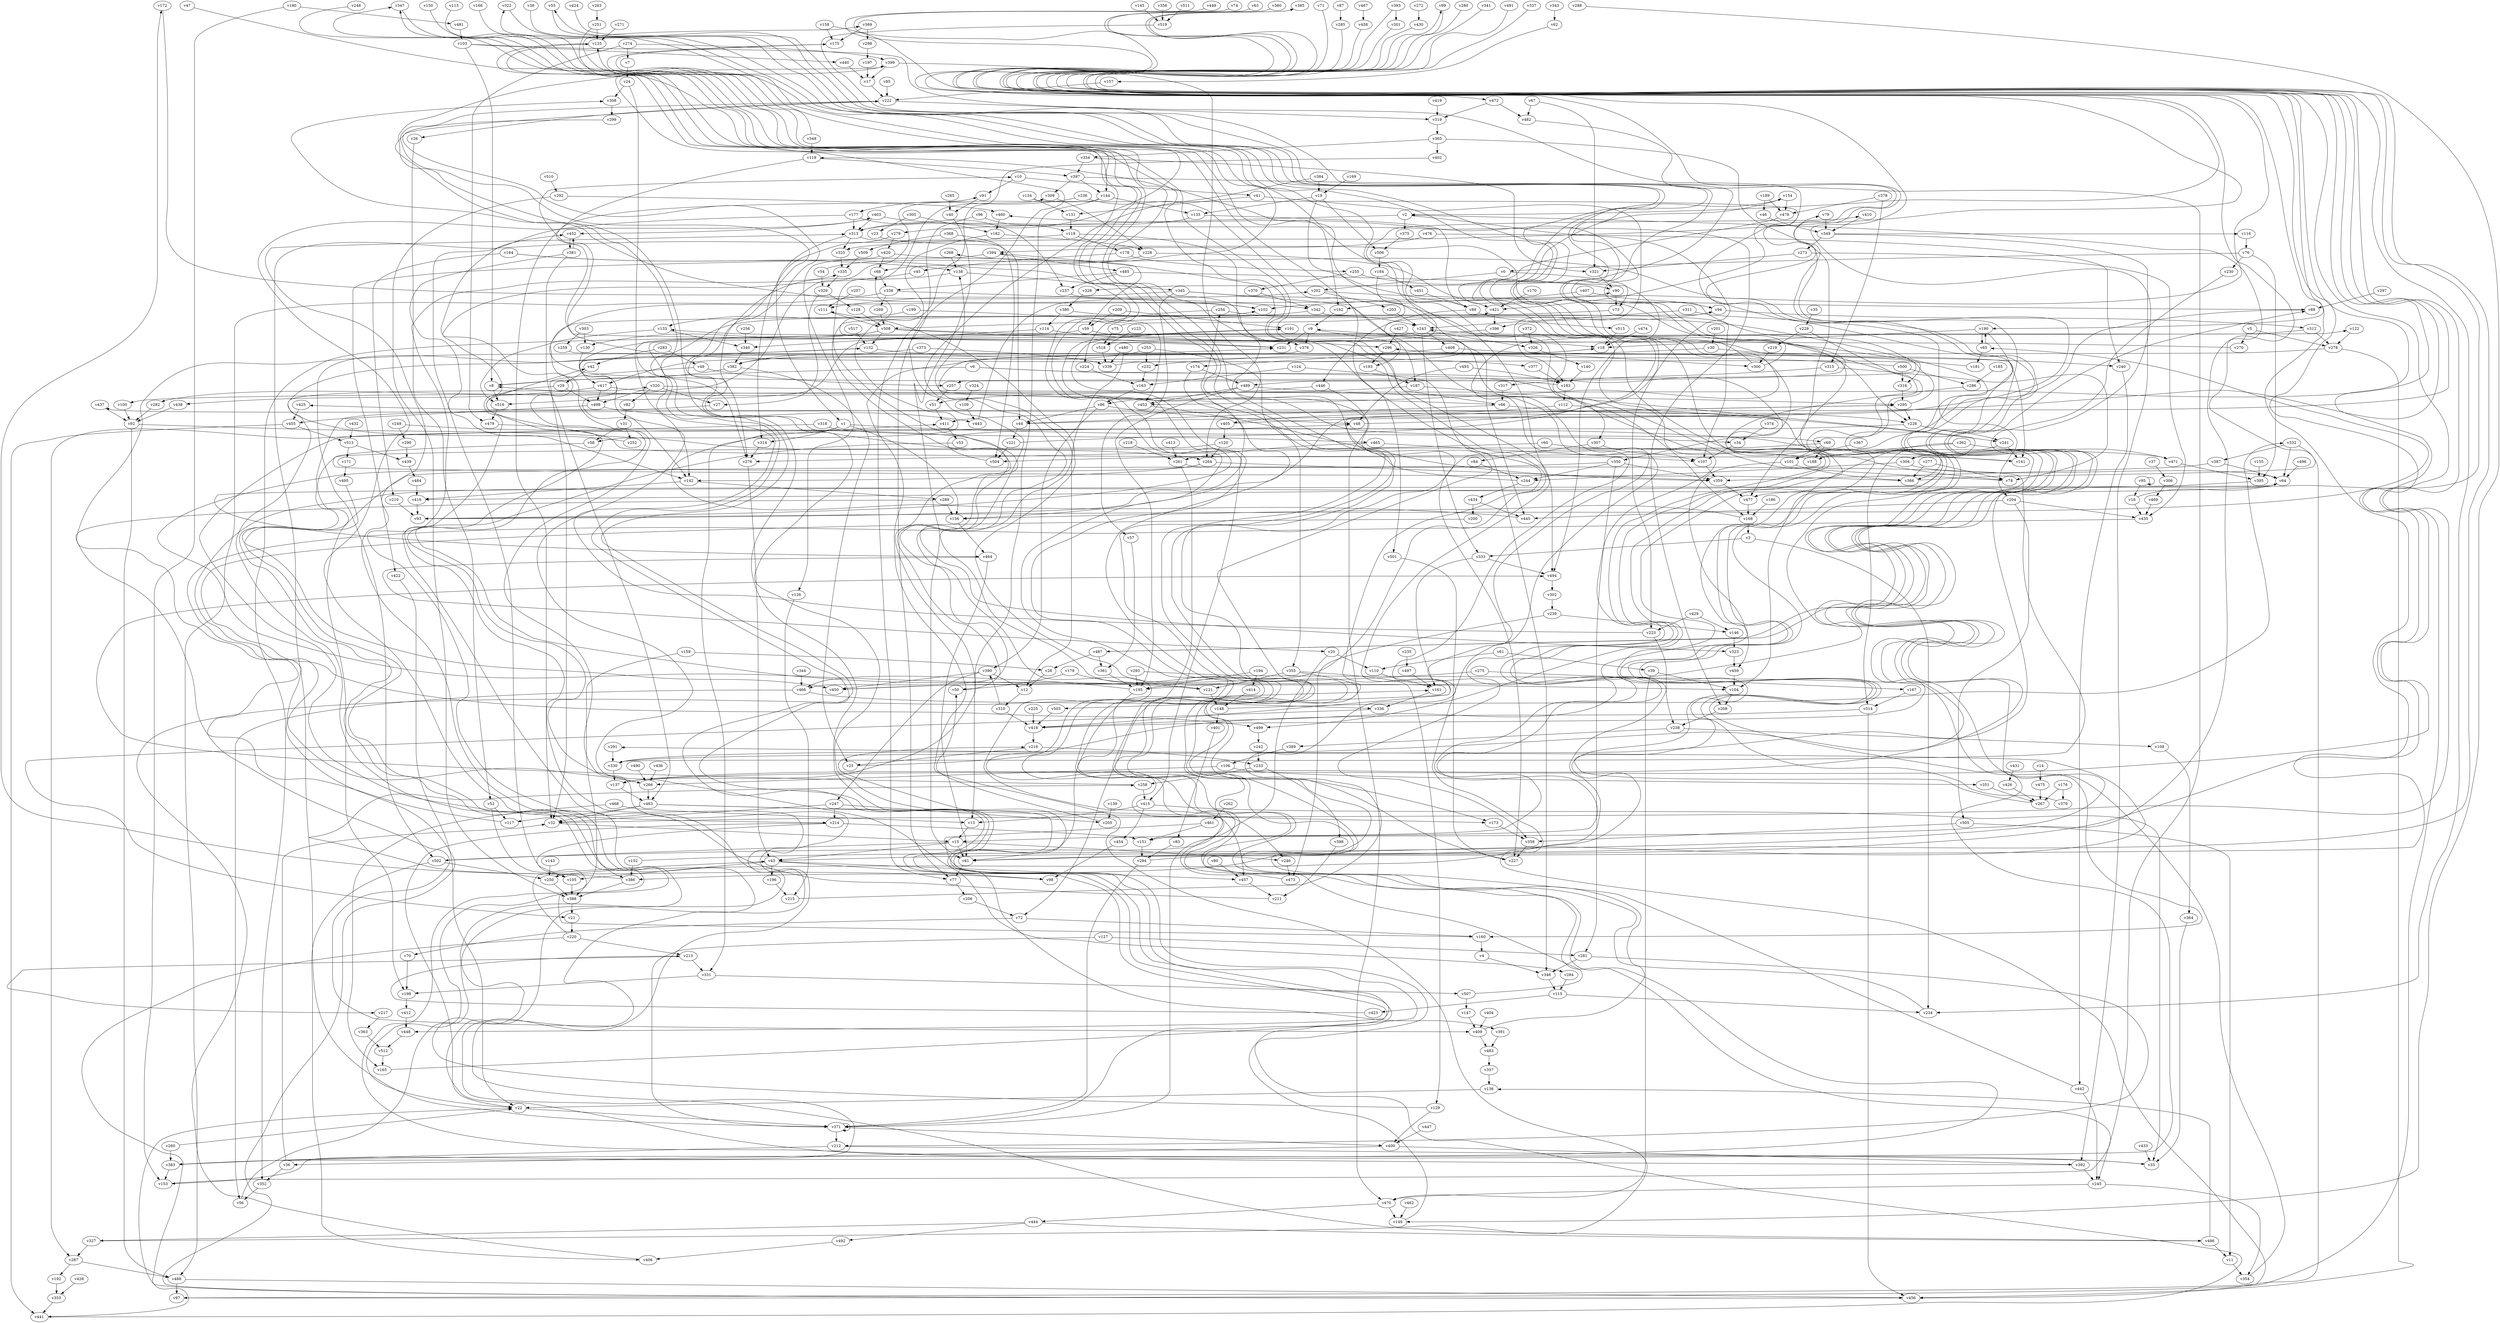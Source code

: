 // Benchmark game 775 - 520 vertices
// time_bound: 21
// targets: v388
digraph G {
    v0 [name="v0", player=0];
    v1 [name="v1", player=0];
    v2 [name="v2", player=0];
    v3 [name="v3", player=1];
    v4 [name="v4", player=1];
    v5 [name="v5", player=1];
    v6 [name="v6", player=1];
    v7 [name="v7", player=1];
    v8 [name="v8", player=0];
    v9 [name="v9", player=1];
    v10 [name="v10", player=1];
    v11 [name="v11", player=0];
    v12 [name="v12", player=0];
    v13 [name="v13", player=0];
    v14 [name="v14", player=0];
    v15 [name="v15", player=1];
    v16 [name="v16", player=1];
    v17 [name="v17", player=0];
    v18 [name="v18", player=1];
    v19 [name="v19", player=0];
    v20 [name="v20", player=0];
    v21 [name="v21", player=1];
    v22 [name="v22", player=0];
    v23 [name="v23", player=1];
    v24 [name="v24", player=1];
    v25 [name="v25", player=0];
    v26 [name="v26", player=1];
    v27 [name="v27", player=0];
    v28 [name="v28", player=0];
    v29 [name="v29", player=1];
    v30 [name="v30", player=1];
    v31 [name="v31", player=1];
    v32 [name="v32", player=1];
    v33 [name="v33", player=1];
    v34 [name="v34", player=1];
    v35 [name="v35", player=0];
    v36 [name="v36", player=1];
    v37 [name="v37", player=0];
    v38 [name="v38", player=0];
    v39 [name="v39", player=1];
    v40 [name="v40", player=1];
    v41 [name="v41", player=0];
    v42 [name="v42", player=1];
    v43 [name="v43", player=0];
    v44 [name="v44", player=0];
    v45 [name="v45", player=1];
    v46 [name="v46", player=1];
    v47 [name="v47", player=0];
    v48 [name="v48", player=1];
    v49 [name="v49", player=1];
    v50 [name="v50", player=1];
    v51 [name="v51", player=0];
    v52 [name="v52", player=0];
    v53 [name="v53", player=0];
    v54 [name="v54", player=0];
    v55 [name="v55", player=1];
    v56 [name="v56", player=1];
    v57 [name="v57", player=1];
    v58 [name="v58", player=0];
    v59 [name="v59", player=1];
    v60 [name="v60", player=0];
    v61 [name="v61", player=0];
    v62 [name="v62", player=1];
    v63 [name="v63", player=0];
    v64 [name="v64", player=0];
    v65 [name="v65", player=0];
    v66 [name="v66", player=0];
    v67 [name="v67", player=1];
    v68 [name="v68", player=1];
    v69 [name="v69", player=1];
    v70 [name="v70", player=0];
    v71 [name="v71", player=0];
    v72 [name="v72", player=1];
    v73 [name="v73", player=1];
    v74 [name="v74", player=1];
    v75 [name="v75", player=0];
    v76 [name="v76", player=0];
    v77 [name="v77", player=0];
    v78 [name="v78", player=1];
    v79 [name="v79", player=0];
    v80 [name="v80", player=0];
    v81 [name="v81", player=0];
    v82 [name="v82", player=1];
    v83 [name="v83", player=1];
    v84 [name="v84", player=1];
    v85 [name="v85", player=1];
    v86 [name="v86", player=1];
    v87 [name="v87", player=1];
    v88 [name="v88", player=1];
    v89 [name="v89", player=1];
    v90 [name="v90", player=0];
    v91 [name="v91", player=1];
    v92 [name="v92", player=0];
    v93 [name="v93", player=0];
    v94 [name="v94", player=1];
    v95 [name="v95", player=1];
    v96 [name="v96", player=1];
    v97 [name="v97", player=0];
    v98 [name="v98", player=0];
    v99 [name="v99", player=0];
    v100 [name="v100", player=0];
    v101 [name="v101", player=1];
    v102 [name="v102", player=1];
    v103 [name="v103", player=1];
    v104 [name="v104", player=0];
    v105 [name="v105", player=0];
    v106 [name="v106", player=0];
    v107 [name="v107", player=1];
    v108 [name="v108", player=0];
    v109 [name="v109", player=0];
    v110 [name="v110", player=1];
    v111 [name="v111", player=0];
    v112 [name="v112", player=0];
    v113 [name="v113", player=1];
    v114 [name="v114", player=0];
    v115 [name="v115", player=1];
    v116 [name="v116", player=0];
    v117 [name="v117", player=1];
    v118 [name="v118", player=1];
    v119 [name="v119", player=1];
    v120 [name="v120", player=0];
    v121 [name="v121", player=1];
    v122 [name="v122", player=0];
    v123 [name="v123", player=0];
    v124 [name="v124", player=0];
    v125 [name="v125", player=0];
    v126 [name="v126", player=0];
    v127 [name="v127", player=0];
    v128 [name="v128", player=0];
    v129 [name="v129", player=0];
    v130 [name="v130", player=0];
    v131 [name="v131", player=0];
    v132 [name="v132", player=0];
    v133 [name="v133", player=1];
    v134 [name="v134", player=1];
    v135 [name="v135", player=0];
    v136 [name="v136", player=0];
    v137 [name="v137", player=1];
    v138 [name="v138", player=1];
    v139 [name="v139", player=0];
    v140 [name="v140", player=1];
    v141 [name="v141", player=0];
    v142 [name="v142", player=1];
    v143 [name="v143", player=0];
    v144 [name="v144", player=1];
    v145 [name="v145", player=1];
    v146 [name="v146", player=0];
    v147 [name="v147", player=0];
    v148 [name="v148", player=0];
    v149 [name="v149", player=1];
    v150 [name="v150", player=1];
    v151 [name="v151", player=0];
    v152 [name="v152", player=0];
    v153 [name="v153", player=0];
    v154 [name="v154", player=1];
    v155 [name="v155", player=1];
    v156 [name="v156", player=1];
    v157 [name="v157", player=0];
    v158 [name="v158", player=1];
    v159 [name="v159", player=0];
    v160 [name="v160", player=0];
    v161 [name="v161", player=0];
    v162 [name="v162", player=0];
    v163 [name="v163", player=0];
    v164 [name="v164", player=0];
    v165 [name="v165", player=0];
    v166 [name="v166", player=0];
    v167 [name="v167", player=1];
    v168 [name="v168", player=1];
    v169 [name="v169", player=1];
    v170 [name="v170", player=0];
    v171 [name="v171", player=0];
    v172 [name="v172", player=0];
    v173 [name="v173", player=1];
    v174 [name="v174", player=1];
    v175 [name="v175", player=0];
    v176 [name="v176", player=0];
    v177 [name="v177", player=0];
    v178 [name="v178", player=0];
    v179 [name="v179", player=0];
    v180 [name="v180", player=0];
    v181 [name="v181", player=1];
    v182 [name="v182", player=0];
    v183 [name="v183", player=1];
    v184 [name="v184", player=1];
    v185 [name="v185", player=1];
    v186 [name="v186", player=0];
    v187 [name="v187", player=0];
    v188 [name="v188", player=0];
    v189 [name="v189", player=0];
    v190 [name="v190", player=0];
    v191 [name="v191", player=0];
    v192 [name="v192", player=0];
    v193 [name="v193", player=1];
    v194 [name="v194", player=1];
    v195 [name="v195", player=0];
    v196 [name="v196", player=0];
    v197 [name="v197", player=1];
    v198 [name="v198", player=0];
    v199 [name="v199", player=0];
    v200 [name="v200", player=0];
    v201 [name="v201", player=1];
    v202 [name="v202", player=1];
    v203 [name="v203", player=0];
    v204 [name="v204", player=1];
    v205 [name="v205", player=1];
    v206 [name="v206", player=0];
    v207 [name="v207", player=0];
    v208 [name="v208", player=1];
    v209 [name="v209", player=0];
    v210 [name="v210", player=0];
    v211 [name="v211", player=0];
    v212 [name="v212", player=0];
    v213 [name="v213", player=1];
    v214 [name="v214", player=0];
    v215 [name="v215", player=0];
    v216 [name="v216", player=0];
    v217 [name="v217", player=1];
    v218 [name="v218", player=0];
    v219 [name="v219", player=0];
    v220 [name="v220", player=1];
    v221 [name="v221", player=1];
    v222 [name="v222", player=1];
    v223 [name="v223", player=1];
    v224 [name="v224", player=0];
    v225 [name="v225", player=0];
    v226 [name="v226", player=0];
    v227 [name="v227", player=1];
    v228 [name="v228", player=1];
    v229 [name="v229", player=0];
    v230 [name="v230", player=1];
    v231 [name="v231", player=0];
    v232 [name="v232", player=1];
    v233 [name="v233", player=1];
    v234 [name="v234", player=0];
    v235 [name="v235", player=0];
    v236 [name="v236", player=1];
    v237 [name="v237", player=1];
    v238 [name="v238", player=0];
    v239 [name="v239", player=1];
    v240 [name="v240", player=1];
    v241 [name="v241", player=0];
    v242 [name="v242", player=0];
    v243 [name="v243", player=1];
    v244 [name="v244", player=0];
    v245 [name="v245", player=0];
    v246 [name="v246", player=1];
    v247 [name="v247", player=1];
    v248 [name="v248", player=0];
    v249 [name="v249", player=0];
    v250 [name="v250", player=0];
    v251 [name="v251", player=0];
    v252 [name="v252", player=0];
    v253 [name="v253", player=0];
    v254 [name="v254", player=1];
    v255 [name="v255", player=1];
    v256 [name="v256", player=1];
    v257 [name="v257", player=1];
    v258 [name="v258", player=1];
    v259 [name="v259", player=1];
    v260 [name="v260", player=1];
    v261 [name="v261", player=1];
    v262 [name="v262", player=1];
    v263 [name="v263", player=1];
    v264 [name="v264", player=1];
    v265 [name="v265", player=0];
    v266 [name="v266", player=0];
    v267 [name="v267", player=0];
    v268 [name="v268", player=1];
    v269 [name="v269", player=1];
    v270 [name="v270", player=0];
    v271 [name="v271", player=1];
    v272 [name="v272", player=0];
    v273 [name="v273", player=0];
    v274 [name="v274", player=1];
    v275 [name="v275", player=1];
    v276 [name="v276", player=0];
    v277 [name="v277", player=1];
    v278 [name="v278", player=0];
    v279 [name="v279", player=0];
    v280 [name="v280", player=0];
    v281 [name="v281", player=1];
    v282 [name="v282", player=0];
    v283 [name="v283", player=1];
    v284 [name="v284", player=1];
    v285 [name="v285", player=1];
    v286 [name="v286", player=0];
    v287 [name="v287", player=0];
    v288 [name="v288", player=0];
    v289 [name="v289", player=1];
    v290 [name="v290", player=1];
    v291 [name="v291", player=0];
    v292 [name="v292", player=1];
    v293 [name="v293", player=1];
    v294 [name="v294", player=1];
    v295 [name="v295", player=1];
    v296 [name="v296", player=1];
    v297 [name="v297", player=0];
    v298 [name="v298", player=1];
    v299 [name="v299", player=0];
    v300 [name="v300", player=1];
    v301 [name="v301", player=1];
    v302 [name="v302", player=1];
    v303 [name="v303", player=1];
    v304 [name="v304", player=0];
    v305 [name="v305", player=0];
    v306 [name="v306", player=0];
    v307 [name="v307", player=0];
    v308 [name="v308", player=0];
    v309 [name="v309", player=0];
    v310 [name="v310", player=0];
    v311 [name="v311", player=1];
    v312 [name="v312", player=0];
    v313 [name="v313", player=1];
    v314 [name="v314", player=1];
    v315 [name="v315", player=0];
    v316 [name="v316", player=1];
    v317 [name="v317", player=0];
    v318 [name="v318", player=0];
    v319 [name="v319", player=0];
    v320 [name="v320", player=1];
    v321 [name="v321", player=1];
    v322 [name="v322", player=0];
    v323 [name="v323", player=0];
    v324 [name="v324", player=1];
    v325 [name="v325", player=1];
    v326 [name="v326", player=0];
    v327 [name="v327", player=1];
    v328 [name="v328", player=1];
    v329 [name="v329", player=1];
    v330 [name="v330", player=1];
    v331 [name="v331", player=1];
    v332 [name="v332", player=0];
    v333 [name="v333", player=1];
    v334 [name="v334", player=1];
    v335 [name="v335", player=0];
    v336 [name="v336", player=0];
    v337 [name="v337", player=0];
    v338 [name="v338", player=0];
    v339 [name="v339", player=0];
    v340 [name="v340", player=1];
    v341 [name="v341", player=1];
    v342 [name="v342", player=0];
    v343 [name="v343", player=1];
    v344 [name="v344", player=0];
    v345 [name="v345", player=1];
    v346 [name="v346", player=1];
    v347 [name="v347", player=0];
    v348 [name="v348", player=1];
    v349 [name="v349", player=1];
    v350 [name="v350", player=0];
    v351 [name="v351", player=0];
    v352 [name="v352", player=1];
    v353 [name="v353", player=1];
    v354 [name="v354", player=0];
    v355 [name="v355", player=1];
    v356 [name="v356", player=0];
    v357 [name="v357", player=0];
    v358 [name="v358", player=1];
    v359 [name="v359", player=1];
    v360 [name="v360", player=0];
    v361 [name="v361", player=0];
    v362 [name="v362", player=0];
    v363 [name="v363", player=1];
    v364 [name="v364", player=0];
    v365 [name="v365", player=1];
    v366 [name="v366", player=1];
    v367 [name="v367", player=1];
    v368 [name="v368", player=0];
    v369 [name="v369", player=1];
    v370 [name="v370", player=1];
    v371 [name="v371", player=1];
    v372 [name="v372", player=0];
    v373 [name="v373", player=0];
    v374 [name="v374", player=1];
    v375 [name="v375", player=0];
    v376 [name="v376", player=0];
    v377 [name="v377", player=1];
    v378 [name="v378", player=1];
    v379 [name="v379", player=0];
    v380 [name="v380", player=1];
    v381 [name="v381", player=1];
    v382 [name="v382", player=0];
    v383 [name="v383", player=0];
    v384 [name="v384", player=0];
    v385 [name="v385", player=0];
    v386 [name="v386", player=0];
    v387 [name="v387", player=0];
    v388 [name="v388", player=1, target=1];
    v389 [name="v389", player=1];
    v390 [name="v390", player=0];
    v391 [name="v391", player=1];
    v392 [name="v392", player=1];
    v393 [name="v393", player=1];
    v394 [name="v394", player=0];
    v395 [name="v395", player=1];
    v396 [name="v396", player=0];
    v397 [name="v397", player=1];
    v398 [name="v398", player=1];
    v399 [name="v399", player=0];
    v400 [name="v400", player=0];
    v401 [name="v401", player=1];
    v402 [name="v402", player=0];
    v403 [name="v403", player=0];
    v404 [name="v404", player=0];
    v405 [name="v405", player=1];
    v406 [name="v406", player=1];
    v407 [name="v407", player=0];
    v408 [name="v408", player=1];
    v409 [name="v409", player=0];
    v410 [name="v410", player=1];
    v411 [name="v411", player=1];
    v412 [name="v412", player=1];
    v413 [name="v413", player=0];
    v414 [name="v414", player=1];
    v415 [name="v415", player=1];
    v416 [name="v416", player=1];
    v417 [name="v417", player=1];
    v418 [name="v418", player=0];
    v419 [name="v419", player=0];
    v420 [name="v420", player=0];
    v421 [name="v421", player=0];
    v422 [name="v422", player=1];
    v423 [name="v423", player=1];
    v424 [name="v424", player=1];
    v425 [name="v425", player=0];
    v426 [name="v426", player=0];
    v427 [name="v427", player=1];
    v428 [name="v428", player=1];
    v429 [name="v429", player=0];
    v430 [name="v430", player=1];
    v431 [name="v431", player=1];
    v432 [name="v432", player=0];
    v433 [name="v433", player=1];
    v434 [name="v434", player=0];
    v435 [name="v435", player=1];
    v436 [name="v436", player=1];
    v437 [name="v437", player=0];
    v438 [name="v438", player=0];
    v439 [name="v439", player=1];
    v440 [name="v440", player=1];
    v441 [name="v441", player=0];
    v442 [name="v442", player=0];
    v443 [name="v443", player=0];
    v444 [name="v444", player=1];
    v445 [name="v445", player=0];
    v446 [name="v446", player=0];
    v447 [name="v447", player=1];
    v448 [name="v448", player=1];
    v449 [name="v449", player=0];
    v450 [name="v450", player=1];
    v451 [name="v451", player=0];
    v452 [name="v452", player=1];
    v453 [name="v453", player=1];
    v454 [name="v454", player=0];
    v455 [name="v455", player=1];
    v456 [name="v456", player=0];
    v457 [name="v457", player=1];
    v458 [name="v458", player=0];
    v459 [name="v459", player=0];
    v460 [name="v460", player=1];
    v461 [name="v461", player=0];
    v462 [name="v462", player=0];
    v463 [name="v463", player=1];
    v464 [name="v464", player=1];
    v465 [name="v465", player=1];
    v466 [name="v466", player=0];
    v467 [name="v467", player=1];
    v468 [name="v468", player=0];
    v469 [name="v469", player=0];
    v470 [name="v470", player=1];
    v471 [name="v471", player=1];
    v472 [name="v472", player=1];
    v473 [name="v473", player=0];
    v474 [name="v474", player=0];
    v475 [name="v475", player=1];
    v476 [name="v476", player=1];
    v477 [name="v477", player=0];
    v478 [name="v478", player=0];
    v479 [name="v479", player=1];
    v480 [name="v480", player=0];
    v481 [name="v481", player=1];
    v482 [name="v482", player=1];
    v483 [name="v483", player=1];
    v484 [name="v484", player=0];
    v485 [name="v485", player=1];
    v486 [name="v486", player=1];
    v487 [name="v487", player=1];
    v488 [name="v488", player=1];
    v489 [name="v489", player=1];
    v490 [name="v490", player=1];
    v491 [name="v491", player=0];
    v492 [name="v492", player=0];
    v493 [name="v493", player=0];
    v494 [name="v494", player=1];
    v495 [name="v495", player=0];
    v496 [name="v496", player=1];
    v497 [name="v497", player=0];
    v498 [name="v498", player=1];
    v499 [name="v499", player=0];
    v500 [name="v500", player=1];
    v501 [name="v501", player=0];
    v502 [name="v502", player=0];
    v503 [name="v503", player=1];
    v504 [name="v504", player=1];
    v505 [name="v505", player=0];
    v506 [name="v506", player=1];
    v507 [name="v507", player=1];
    v508 [name="v508", player=1];
    v509 [name="v509", player=0];
    v510 [name="v510", player=0];
    v511 [name="v511", player=0];
    v512 [name="v512", player=1];
    v513 [name="v513", player=0];
    v514 [name="v514", player=0];
    v515 [name="v515", player=1];
    v516 [name="v516", player=0];
    v517 [name="v517", player=0];
    v518 [name="v518", player=1];
    v519 [name="v519", player=1];

    v0 -> v73;
    v1 -> v314;
    v2 -> v375;
    v3 -> v234;
    v4 -> v346;
    v5 -> v278;
    v6 -> v418 [constraint="t mod 4 == 0"];
    v7 -> v24;
    v8 -> v516;
    v9 -> v231;
    v10 -> v41;
    v11 -> v354;
    v12 -> v310;
    v13 -> v15;
    v14 -> v475;
    v15 -> v502 [constraint="t mod 5 == 1"];
    v16 -> v64 [constraint="t < 10"];
    v17 -> v222;
    v18 -> v66 [constraint="t >= 1"];
    v19 -> v135;
    v20 -> v371;
    v21 -> v220;
    v22 -> v371;
    v23 -> v453 [constraint="t < 13"];
    v24 -> v308;
    v25 -> v138 [constraint="t mod 3 == 2"];
    v26 -> v52;
    v27 -> v22 [constraint="t >= 5"];
    v28 -> v12;
    v29 -> v153 [constraint="t >= 2"];
    v30 -> v232;
    v31 -> v252;
    v32 -> v15;
    v33 -> v320 [constraint="t mod 3 == 1"];
    v34 -> v107;
    v35 -> v229;
    v36 -> v32;
    v37 -> v306;
    v38 -> v350 [constraint="t mod 2 == 1"];
    v39 -> v104;
    v40 -> v81;
    v41 -> v131;
    v42 -> v29;
    v43 -> v105;
    v44 -> v99 [constraint="t mod 5 == 0"];
    v45 -> v121 [constraint="t >= 2"];
    v46 -> v349;
    v47 -> v93 [constraint="t >= 1"];
    v48 -> v322 [constraint="t < 14"];
    v49 -> v257;
    v50 -> v421 [constraint="t < 13"];
    v51 -> v411;
    v52 -> v105;
    v53 -> v266 [constraint="t >= 4"];
    v54 -> v175 [constraint="t >= 4"];
    v55 -> v383 [constraint="t < 7"];
    v56 -> v403 [constraint="t < 10"];
    v57 -> v361;
    v58 -> v386 [constraint="t < 8"];
    v59 -> v18;
    v60 -> v471;
    v61 -> v39;
    v62 -> v157 [constraint="t < 11"];
    v63 -> v325 [constraint="t mod 4 == 0"];
    v64 -> v464 [constraint="t mod 2 == 1"];
    v65 -> v181;
    v66 -> v347 [constraint="t < 12"];
    v67 -> v482;
    v68 -> v338;
    v69 -> v188;
    v70 -> v198;
    v71 -> v81 [constraint="t mod 5 == 3"];
    v72 -> v70;
    v73 -> v486 [constraint="t mod 2 == 0"];
    v74 -> v487 [constraint="t >= 5"];
    v75 -> v119 [constraint="t >= 5"];
    v76 -> v230;
    v77 -> v206;
    v78 -> v410 [constraint="t mod 5 == 1"];
    v79 -> v349;
    v80 -> v457;
    v81 -> v291 [constraint="t < 14"];
    v82 -> v31;
    v83 -> v294;
    v84 -> v244;
    v85 -> v222;
    v86 -> v48;
    v87 -> v285;
    v88 -> v137 [constraint="t < 15"];
    v89 -> v446;
    v90 -> v73;
    v91 -> v40;
    v92 -> v264 [constraint="t >= 3"];
    v93 -> v65 [constraint="t mod 2 == 0"];
    v94 -> v396;
    v95 -> v95;
    v96 -> v77;
    v97 -> v9 [constraint="t < 10"];
    v98 -> v172 [constraint="t mod 2 == 1"];
    v99 -> v411 [constraint="t < 12"];
    v100 -> v92;
    v101 -> v366;
    v102 -> v308 [constraint="t < 8"];
    v103 -> v450 [constraint="t < 5"];
    v104 -> v208;
    v105 -> v388;
    v106 -> v351;
    v107 -> v359;
    v108 -> v364;
    v109 -> v443;
    v110 -> v161;
    v111 -> v508;
    v112 -> v241;
    v113 -> v162 [constraint="t mod 3 == 1"];
    v114 -> v340;
    v115 -> v423;
    v116 -> v76;
    v117 -> v132 [constraint="t >= 2"];
    v118 -> v371;
    v119 -> v397;
    v120 -> v366 [constraint="t mod 3 == 0"];
    v121 -> v148;
    v122 -> v278;
    v123 -> v518;
    v124 -> v346;
    v125 -> v69 [constraint="t mod 4 == 2"];
    v126 -> v215;
    v127 -> v281;
    v128 -> v508;
    v129 -> v313 [constraint="t >= 4"];
    v130 -> v142;
    v131 -> v118;
    v132 -> v377;
    v133 -> v340;
    v134 -> v421 [constraint="t < 11"];
    v135 -> v89;
    v136 -> v22;
    v137 -> v309 [constraint="t < 15"];
    v138 -> v276;
    v139 -> v205;
    v140 -> v183;
    v141 -> v42 [constraint="t mod 5 == 1"];
    v142 -> v289;
    v143 -> v250;
    v144 -> v282 [constraint="t < 15"];
    v145 -> v519;
    v146 -> v323;
    v147 -> v409;
    v148 -> v332 [constraint="t mod 2 == 1"];
    v149 -> v399 [constraint="t mod 5 == 2"];
    v150 -> v358 [constraint="t < 10"];
    v151 -> v294;
    v152 -> v2 [constraint="t >= 1"];
    v153 -> v111 [constraint="t >= 2"];
    v154 -> v250 [constraint="t >= 4"];
    v155 -> v395;
    v156 -> v464;
    v157 -> v222;
    v158 -> v330 [constraint="t < 5"];
    v159 -> v28;
    v160 -> v4;
    v161 -> v336;
    v162 -> v9;
    v163 -> v86;
    v164 -> v383 [constraint="t < 8"];
    v165 -> v222 [constraint="t < 11"];
    v166 -> v518 [constraint="t mod 2 == 0"];
    v167 -> v514;
    v168 -> v156 [constraint="t >= 3"];
    v169 -> v19;
    v170 -> v421;
    v171 -> v495;
    v172 -> v342 [constraint="t mod 5 == 3"];
    v173 -> v358;
    v174 -> v156 [constraint="t < 11"];
    v175 -> v151 [constraint="t mod 2 == 0"];
    v176 -> v379;
    v177 -> v313;
    v178 -> v45;
    v179 -> v121;
    v180 -> v153;
    v181 -> v10 [constraint="t < 9"];
    v182 -> v228;
    v183 -> v90 [constraint="t mod 3 == 2"];
    v184 -> v445;
    v185 -> v286;
    v186 -> v168;
    v187 -> v514;
    v188 -> v222 [constraint="t >= 5"];
    v189 -> v46;
    v190 -> v65;
    v191 -> v93 [constraint="t < 6"];
    v192 -> v353;
    v193 -> v187;
    v194 -> v195;
    v195 -> v466 [constraint="t >= 3"];
    v196 -> v215;
    v197 -> v17;
    v198 -> v412;
    v199 -> v453;
    v200 -> v499 [constraint="t < 13"];
    v201 -> v30;
    v202 -> v88;
    v203 -> v243;
    v204 -> v435;
    v205 -> v50 [constraint="t mod 2 == 1"];
    v206 -> v72;
    v207 -> v111;
    v208 -> v238;
    v209 -> v191;
    v210 -> v93;
    v211 -> v335 [constraint="t >= 2"];
    v212 -> v33;
    v213 -> v217 [constraint="t mod 5 == 0"];
    v214 -> v160 [constraint="t mod 3 == 1"];
    v215 -> v347 [constraint="t >= 2"];
    v216 -> v25;
    v217 -> v363;
    v218 -> v261;
    v219 -> v300;
    v220 -> v441 [constraint="t < 12"];
    v221 -> v154 [constraint="t mod 2 == 1"];
    v222 -> v26;
    v223 -> v122 [constraint="t < 5"];
    v224 -> v163;
    v225 -> v418;
    v226 -> v214 [constraint="t mod 5 == 1"];
    v227 -> v8 [constraint="t mod 4 == 1"];
    v228 -> v421;
    v229 -> v416 [constraint="t mod 4 == 0"];
    v230 -> v15 [constraint="t mod 5 == 0"];
    v231 -> v68 [constraint="t >= 1"];
    v232 -> v163;
    v233 -> v398;
    v234 -> v295 [constraint="t < 6"];
    v235 -> v497;
    v236 -> v177;
    v237 -> v418 [constraint="t < 11"];
    v238 -> v108;
    v239 -> v473;
    v240 -> v442;
    v241 -> v304;
    v242 -> v233;
    v243 -> v326;
    v244 -> v295 [constraint="t mod 2 == 0"];
    v245 -> v354;
    v246 -> v473;
    v247 -> v32;
    v248 -> v144 [constraint="t < 13"];
    v249 -> v141 [constraint="t < 13"];
    v250 -> v388;
    v251 -> v386 [constraint="t >= 2"];
    v252 -> v231 [constraint="t >= 3"];
    v253 -> v232;
    v254 -> v224;
    v255 -> v370;
    v256 -> v340;
    v257 -> v51;
    v258 -> v494 [constraint="t < 14"];
    v259 -> v418 [constraint="t mod 3 == 2"];
    v260 -> v22 [constraint="t mod 2 == 0"];
    v261 -> v330 [constraint="t < 6"];
    v262 -> v461;
    v263 -> v251;
    v264 -> v104 [constraint="t < 12"];
    v265 -> v40;
    v266 -> v64 [constraint="t < 10"];
    v267 -> v425 [constraint="t < 11"];
    v268 -> v138;
    v269 -> v508;
    v270 -> v91 [constraint="t mod 2 == 1"];
    v271 -> v125;
    v272 -> v430;
    v273 -> v321;
    v274 -> v479;
    v275 -> v167;
    v276 -> v43;
    v277 -> v78;
    v278 -> v417 [constraint="t < 15"];
    v279 -> v314;
    v280 -> v32 [constraint="t < 6"];
    v281 -> v212 [constraint="t < 15"];
    v282 -> v92;
    v283 -> v49;
    v284 -> v115;
    v285 -> v81 [constraint="t < 5"];
    v286 -> v78 [constraint="t >= 2"];
    v287 -> v488;
    v288 -> v149 [constraint="t >= 1"];
    v289 -> v409 [constraint="t >= 3"];
    v290 -> v439;
    v291 -> v330;
    v292 -> v388;
    v293 -> v160 [constraint="t >= 2"];
    v294 -> v133 [constraint="t < 5"];
    v295 -> v460 [constraint="t < 8"];
    v296 -> v257 [constraint="t mod 2 == 1"];
    v297 -> v88;
    v298 -> v197;
    v299 -> v448 [constraint="t mod 3 == 0"];
    v300 -> v55 [constraint="t < 6"];
    v301 -> v97 [constraint="t < 15"];
    v302 -> v239;
    v303 -> v259;
    v304 -> v64;
    v305 -> v23;
    v306 -> v469;
    v307 -> v107;
    v308 -> v299;
    v309 -> v228;
    v310 -> v390;
    v311 -> v243;
    v312 -> v503 [constraint="t mod 3 == 0"];
    v313 -> v325;
    v314 -> v276;
    v315 -> v78;
    v316 -> v295;
    v317 -> v66;
    v318 -> v287;
    v319 -> v365;
    v320 -> v82;
    v321 -> v90;
    v322 -> v499 [constraint="t mod 3 == 0"];
    v323 -> v459;
    v324 -> v109;
    v325 -> v335;
    v326 -> v140;
    v327 -> v18 [constraint="t >= 5"];
    v328 -> v380;
    v329 -> v27;
    v330 -> v137;
    v331 -> v507;
    v332 -> v456;
    v333 -> v494;
    v334 -> v397;
    v335 -> v329;
    v336 -> v21 [constraint="t < 14"];
    v337 -> v43 [constraint="t < 10"];
    v338 -> v488;
    v339 -> v94 [constraint="t < 11"];
    v340 -> v382;
    v341 -> v234 [constraint="t >= 3"];
    v342 -> v508;
    v343 -> v62;
    v344 -> v466;
    v345 -> v494;
    v346 -> v115;
    v347 -> v313 [constraint="t >= 2"];
    v348 -> v369 [constraint="t mod 2 == 1"];
    v349 -> v116 [constraint="t >= 5"];
    v350 -> v359;
    v351 -> v267;
    v352 -> v56;
    v353 -> v441;
    v354 -> v88 [constraint="t mod 3 == 2"];
    v355 -> v173 [constraint="t mod 4 == 1"];
    v356 -> v519;
    v357 -> v136;
    v358 -> v227;
    v359 -> v477;
    v360 -> v2 [constraint="t >= 1"];
    v361 -> v195;
    v362 -> v188;
    v363 -> v512;
    v364 -> v33;
    v365 -> v402;
    v366 -> v385 [constraint="t < 8"];
    v367 -> v101;
    v368 -> v509;
    v369 -> v175;
    v370 -> v342;
    v371 -> v102 [constraint="t < 11"];
    v372 -> v326;
    v373 -> v382;
    v374 -> v34;
    v375 -> v506;
    v376 -> v284 [constraint="t < 6"];
    v377 -> v183;
    v378 -> v478;
    v379 -> v437 [constraint="t < 10"];
    v380 -> v366 [constraint="t < 7"];
    v381 -> v142 [constraint="t < 13"];
    v382 -> v8;
    v383 -> v153;
    v384 -> v323 [constraint="t < 11"];
    v385 -> v102 [constraint="t mod 2 == 1"];
    v386 -> v258 [constraint="t mod 4 == 2"];
    v387 -> v64;
    v388 -> v21;
    v389 -> v106;
    v390 -> v12;
    v391 -> v483;
    v392 -> v452 [constraint="t < 8"];
    v393 -> v137 [constraint="t < 9"];
    v394 -> v126;
    v395 -> v330 [constraint="t < 13"];
    v396 -> v516 [constraint="t >= 5"];
    v397 -> v309;
    v398 -> v211;
    v399 -> v264;
    v400 -> v36;
    v401 -> v83;
    v402 -> v58 [constraint="t mod 3 == 2"];
    v403 -> v452;
    v404 -> v409;
    v405 -> v79 [constraint="t >= 4"];
    v406 -> v161 [constraint="t >= 4"];
    v407 -> v94;
    v408 -> v174;
    v409 -> v125 [constraint="t mod 5 == 4"];
    v410 -> v349;
    v411 -> v53;
    v412 -> v448;
    v413 -> v261;
    v414 -> v148;
    v415 -> v454;
    v416 -> v93;
    v417 -> v438;
    v418 -> v216;
    v419 -> v319;
    v420 -> v59;
    v421 -> v396;
    v422 -> v22;
    v423 -> v213 [constraint="t mod 2 == 1"];
    v424 -> v489 [constraint="t < 9"];
    v425 -> v455;
    v426 -> v267;
    v427 -> v316 [constraint="t < 14"];
    v428 -> v353;
    v429 -> v146;
    v430 -> v100 [constraint="t mod 3 == 0"];
    v431 -> v426;
    v432 -> v513;
    v433 -> v33;
    v434 -> v200;
    v435 -> v456 [constraint="t >= 2"];
    v436 -> v266;
    v437 -> v92;
    v438 -> v92;
    v439 -> v484;
    v440 -> v17;
    v441 -> v216 [constraint="t >= 1"];
    v442 -> v125 [constraint="t < 8"];
    v443 -> v202;
    v444 -> v486;
    v445 -> v411 [constraint="t < 6"];
    v446 -> v470;
    v447 -> v400;
    v448 -> v512;
    v449 -> v472 [constraint="t < 15"];
    v450 -> v394 [constraint="t < 15"];
    v451 -> v89;
    v452 -> v381;
    v453 -> v359 [constraint="t < 11"];
    v454 -> v98;
    v455 -> v513;
    v456 -> v22 [constraint="t < 14"];
    v457 -> v211;
    v458 -> v190 [constraint="t >= 1"];
    v459 -> v104;
    v460 -> v182;
    v461 -> v391 [constraint="t >= 5"];
    v462 -> v149;
    v463 -> v32;
    v464 -> v20 [constraint="t < 10"];
    v465 -> v261;
    v466 -> v336;
    v467 -> v458;
    v468 -> v13;
    v469 -> v435;
    v470 -> v149;
    v471 -> v395;
    v472 -> v319;
    v473 -> v191 [constraint="t >= 2"];
    v474 -> v18;
    v475 -> v267;
    v476 -> v240;
    v477 -> v168;
    v478 -> v151 [constraint="t mod 4 == 1"];
    v479 -> v466 [constraint="t < 13"];
    v480 -> v12;
    v481 -> v103;
    v482 -> v504 [constraint="t < 11"];
    v483 -> v357;
    v484 -> v416;
    v485 -> v494;
    v486 -> v136;
    v487 -> v268 [constraint="t mod 2 == 0"];
    v488 -> v456;
    v489 -> v295;
    v490 -> v266;
    v491 -> v477 [constraint="t >= 3"];
    v492 -> v406;
    v493 -> v48;
    v494 -> v302;
    v495 -> v450 [constraint="t >= 3"];
    v496 -> v64;
    v497 -> v161;
    v498 -> v443;
    v499 -> v242;
    v500 -> v296 [constraint="t < 5"];
    v501 -> v227;
    v502 -> v254 [constraint="t >= 5"];
    v503 -> v418;
    v504 -> v48 [constraint="t < 12"];
    v505 -> v11;
    v506 -> v184;
    v507 -> v399 [constraint="t < 6"];
    v508 -> v352;
    v509 -> v335;
    v510 -> v292;
    v511 -> v519;
    v512 -> v165;
    v513 -> v171;
    v514 -> v246 [constraint="t < 11"];
    v515 -> v18;
    v516 -> v479;
    v517 -> v132;
    v518 -> v339;
    v519 -> v328 [constraint="t mod 2 == 1"];
    v427 -> v296;
    v65 -> v190;
    v355 -> v121;
    v9 -> v187;
    v508 -> v226;
    v118 -> v376;
    v408 -> v300;
    v1 -> v331;
    v420 -> v68;
    v403 -> v313;
    v226 -> v241;
    v373 -> v339;
    v502 -> v406;
    v142 -> v416;
    v220 -> v213;
    v29 -> v498;
    v2 -> v279;
    v381 -> v452;
    v417 -> v498;
    v486 -> v11;
    v513 -> v439;
    v247 -> v214;
    v118 -> v178;
    v514 -> v456;
    v345 -> v193;
    v239 -> v146;
    v103 -> v440;
    v86 -> v390;
    v405 -> v120;
    v350 -> v198;
    v124 -> v163;
    v1 -> v156;
    v465 -> v107;
    v120 -> v264;
    v397 -> v245;
    v300 -> v243;
    v114 -> v296;
    v10 -> v91;
    v279 -> v420;
    v289 -> v156;
    v61 -> v110;
    v15 -> v246;
    v371 -> v400;
    v365 -> v477;
    v442 -> v245;
    v67 -> v321;
    v434 -> v445;
    v190 -> v141;
    v164 -> v138;
    v277 -> v366;
    v243 -> v417;
    v348 -> v119;
    v307 -> v84;
    v43 -> v457;
    v154 -> v478;
    v415 -> v13;
    v508 -> v130;
    v182 -> v77;
    v189 -> v478;
    v444 -> v327;
    v187 -> v51;
    v342 -> v107;
    v159 -> v388;
    v392 -> v245;
    v362 -> v104;
    v19 -> v89;
    v461 -> v151;
    v69 -> v101;
    v420 -> v422;
    v464 -> v81;
    v39 -> v470;
    v52 -> v117;
    v148 -> v401;
    v333 -> v161;
    v6 -> v8;
    v390 -> v450;
    v508 -> v231;
    v266 -> v463;
    v164 -> v210;
    v399 -> v17;
    v393 -> v301;
    v386 -> v388;
    v241 -> v141;
    v76 -> v395;
    v485 -> v237;
    v338 -> v102;
    v281 -> v346;
    v498 -> v455;
    v380 -> v114;
    v20 -> v110;
    v199 -> v133;
    v446 -> v86;
    v54 -> v329;
    v305 -> v182;
    v312 -> v278;
    v415 -> v33;
    v400 -> v392;
    v66 -> v226;
    v487 -> v28;
    v387 -> v359;
    v134 -> v131;
    v508 -> v132;
    v213 -> v331;
    v92 -> v488;
    v329 -> v128;
    v243 -> v408;
    v75 -> v518;
    v19 -> v506;
    v133 -> v516;
    v318 -> v465;
    v184 -> v451;
    v115 -> v234;
    v177 -> v105;
    v66 -> v44;
    v334 -> v321;
    v72 -> v160;
    v24 -> v276;
    v44 -> v221;
    v311 -> v204;
    v331 -> v198;
    v274 -> v399;
    v247 -> v205;
    v183 -> v112;
    v313 -> v44;
    v488 -> v97;
    v255 -> v90;
    v94 -> v312;
    v403 -> v208;
    v176 -> v267;
    v220 -> v43;
    v253 -> v355;
    v320 -> v27;
    v137 -> v463;
    v293 -> v195;
    v89 -> v515;
    v505 -> v358;
    v43 -> v98;
    v60 -> v276;
    v332 -> v387;
    v195 -> v81;
    v350 -> v244;
    v362 -> v471;
    v135 -> v313;
    v487 -> v361;
    v296 -> v193;
    v470 -> v444;
    v1 -> v34;
    v463 -> v457;
    v264 -> v142;
    v30 -> v240;
    v251 -> v125;
    v127 -> v371;
    v349 -> v273;
    v244 -> v434;
    v313 -> v1;
    v233 -> v258;
    v264 -> v359;
    v417 -> v415;
    v69 -> v227;
    v119 -> v32;
    v472 -> v482;
    v238 -> v389;
    v283 -> v42;
    v174 -> v489;
    v409 -> v483;
    v303 -> v130;
    v138 -> v345;
    v485 -> v338;
    v327 -> v287;
    v132 -> v502;
    v96 -> v118;
    v209 -> v59;
    v345 -> v111;
    v144 -> v13;
    v350 -> v281;
    v3 -> v333;
    v106 -> v266;
    v204 -> v445;
    v81 -> v77;
    v384 -> v19;
    v180 -> v481;
    v31 -> v58;
    v214 -> v151;
    v202 -> v203;
    v371 -> v371;
    v444 -> v492;
    v468 -> v165;
    v292 -> v460;
    v275 -> v195;
    v397 -> v144;
    v43 -> v196;
    v258 -> v415;
    v6 -> v307;
    v260 -> v383;
    v36 -> v352;
    v216 -> v233;
    v500 -> v316;
    v371 -> v212;
    v15 -> v81;
    v345 -> v57;
    v76 -> v0;
    v129 -> v400;
    v86 -> v44;
    v320 -> v168;
    v158 -> v175;
    v112 -> v405;
    v500 -> v286;
    v502 -> v250;
    v381 -> v463;
    v144 -> v135;
    v152 -> v386;
    v310 -> v418;
    v204 -> v505;
    v101 -> v459;
    v463 -> v117;
    v407 -> v162;
    v5 -> v270;
    v294 -> v371;
    v253 -> v382;
    v480 -> v339;
    v179 -> v50;
    v223 -> v238;
    v493 -> v183;
    v254 -> v243;
    v9 -> v376;
    v349 -> v392;
    v249 -> v290;
    v429 -> v223;
    v214 -> v22;
    v16 -> v435;
    v190 -> v18;
    v41 -> v183;
    v243 -> v333;
    v15 -> v43;
    v338 -> v269;
    v382 -> v25;
    v463 -> v173;
    v489 -> v453;
    v221 -> v504;
    v103 -> v8;
    v489 -> v195;
    v365 -> v334;
    v228 -> v68;
    v332 -> v64;
    v369 -> v298;
    v355 -> v129;
    v274 -> v7;
    v95 -> v16;
    v236 -> v501;
    v2 -> v223;
    v390 -> v247;
    v368 -> v504;
    v476 -> v394;
    v455 -> v441;
    v320 -> v498;
    v378 -> v315;
    v507 -> v147;
    v245 -> v470;
    v287 -> v192;
    v304 -> v244;
    v394 -> v485;
    v0 -> v202;
    v222 -> v319;
    v168 -> v3;
    v261 -> v72;
    v59 -> v142;
    v194 -> v414;
    v49 -> v32;
    v177 -> v237;
    v178 -> v255;
    v212 -> v383;
    v278 -> v456;
    v466 -> v56;
    v295 -> v226;
    v229 -> v219;
    v273 -> v435;
    v315 -> v317;
}
